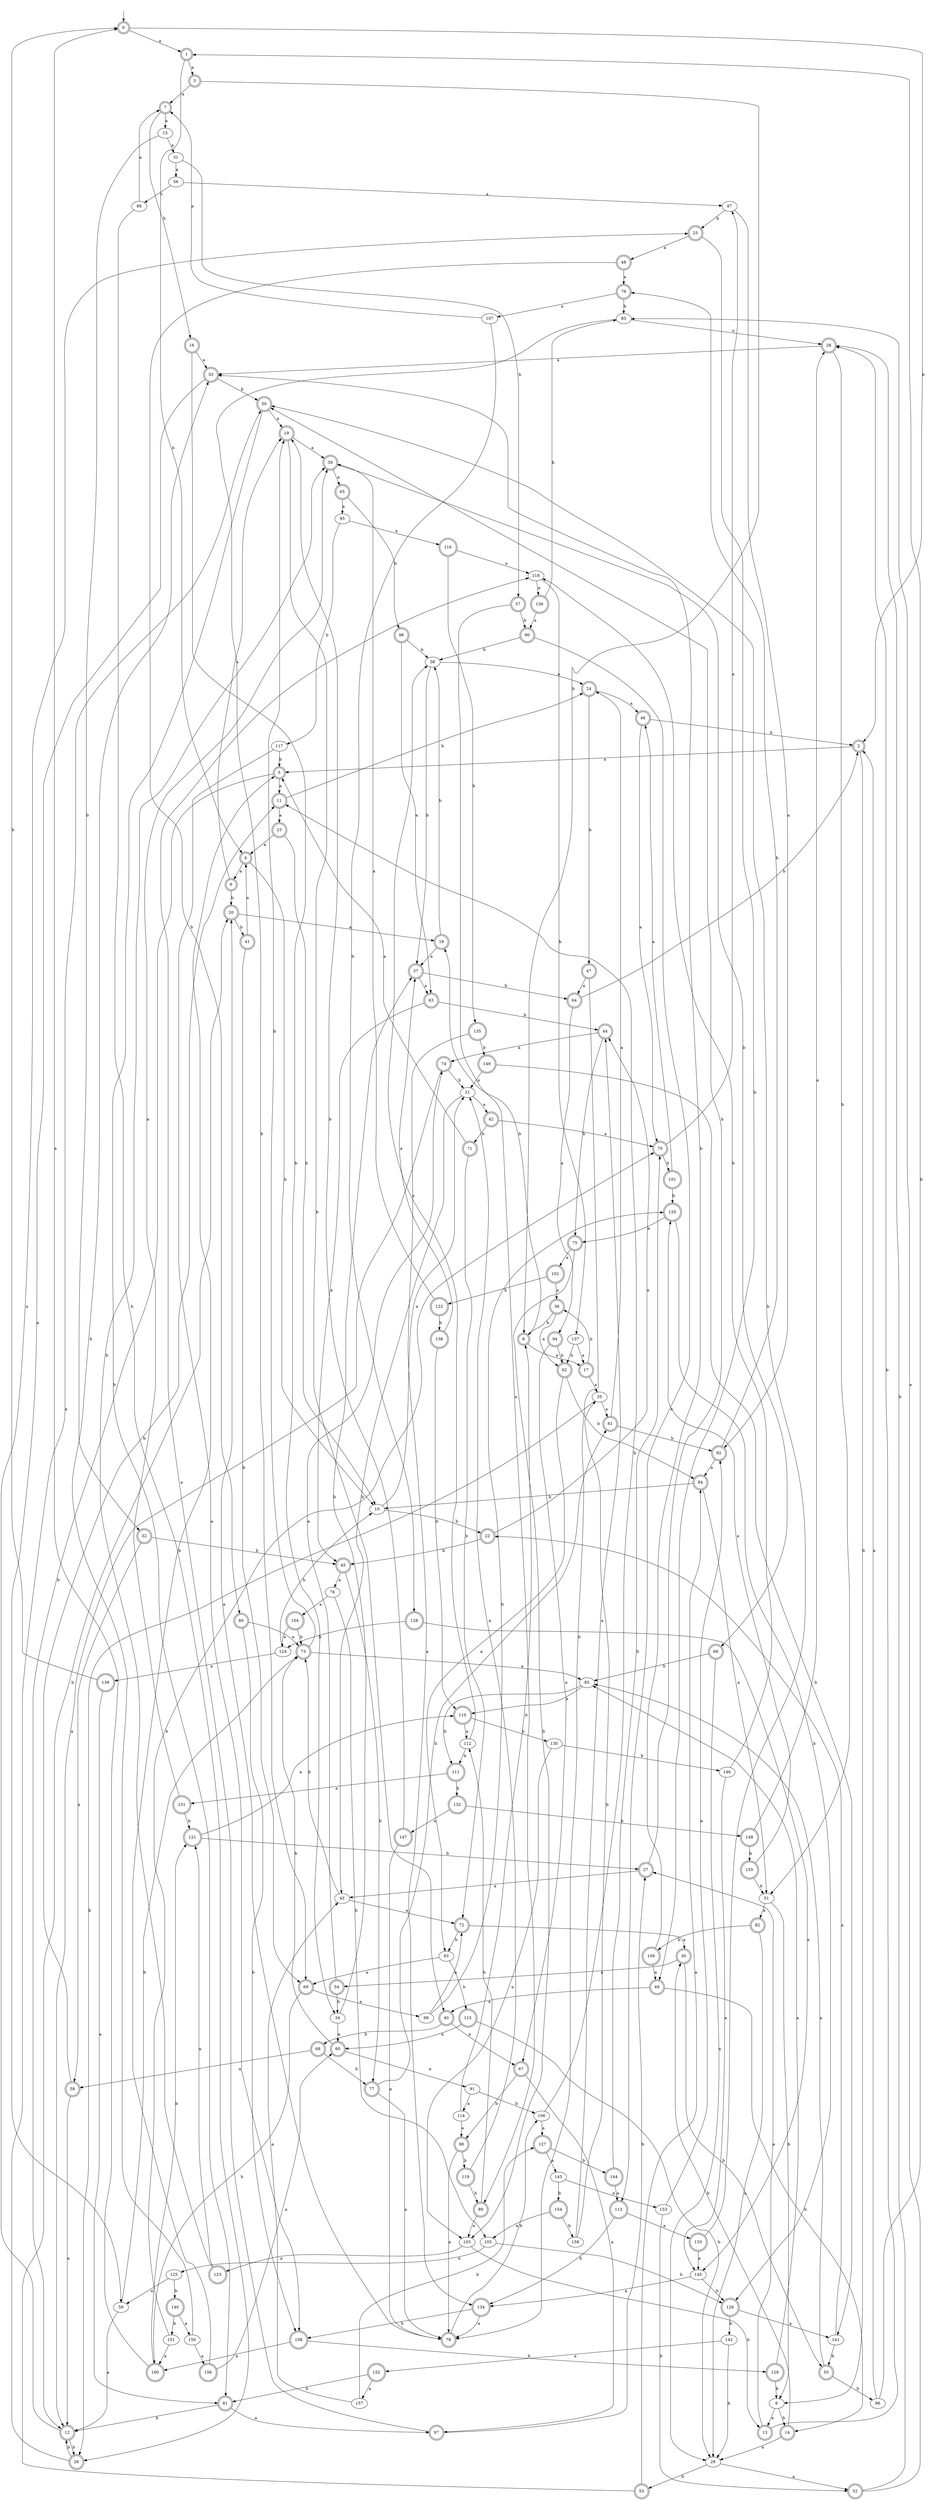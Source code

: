 digraph RandomDFA {
  __start0 [label="", shape=none];
  __start0 -> 0 [label=""];
  0 [shape=circle] [shape=doublecircle]
  0 -> 1 [label="a"]
  0 -> 2 [label="b"]
  1 [shape=doublecircle]
  1 -> 3 [label="a"]
  1 -> 4 [label="b"]
  2 [shape=doublecircle]
  2 -> 5 [label="a"]
  2 -> 6 [label="b"]
  3 [shape=doublecircle]
  3 -> 7 [label="a"]
  3 -> 8 [label="b"]
  4 [shape=doublecircle]
  4 -> 9 [label="a"]
  4 -> 10 [label="b"]
  5 [shape=doublecircle]
  5 -> 11 [label="a"]
  5 -> 12 [label="b"]
  6
  6 -> 13 [label="a"]
  6 -> 14 [label="b"]
  7 [shape=doublecircle]
  7 -> 15 [label="a"]
  7 -> 16 [label="b"]
  8 [shape=doublecircle]
  8 -> 17 [label="a"]
  8 -> 18 [label="b"]
  9 [shape=doublecircle]
  9 -> 19 [label="a"]
  9 -> 20 [label="b"]
  10
  10 -> 21 [label="a"]
  10 -> 22 [label="b"]
  11 [shape=doublecircle]
  11 -> 23 [label="a"]
  11 -> 24 [label="b"]
  12 [shape=doublecircle]
  12 -> 25 [label="a"]
  12 -> 26 [label="b"]
  13 [shape=doublecircle]
  13 -> 27 [label="a"]
  13 -> 28 [label="b"]
  14 [shape=doublecircle]
  14 -> 29 [label="a"]
  14 -> 30 [label="b"]
  15
  15 -> 31 [label="a"]
  15 -> 32 [label="b"]
  16 [shape=doublecircle]
  16 -> 33 [label="a"]
  16 -> 34 [label="b"]
  17 [shape=doublecircle]
  17 -> 35 [label="a"]
  17 -> 36 [label="b"]
  18 [shape=doublecircle]
  18 -> 37 [label="a"]
  18 -> 38 [label="b"]
  19 [shape=doublecircle]
  19 -> 39 [label="a"]
  19 -> 40 [label="b"]
  20 [shape=doublecircle]
  20 -> 18 [label="a"]
  20 -> 41 [label="b"]
  21
  21 -> 42 [label="a"]
  21 -> 43 [label="b"]
  22 [shape=doublecircle]
  22 -> 44 [label="a"]
  22 -> 45 [label="b"]
  23 [shape=doublecircle]
  23 -> 4 [label="a"]
  23 -> 10 [label="b"]
  24 [shape=doublecircle]
  24 -> 46 [label="a"]
  24 -> 47 [label="b"]
  25 [shape=doublecircle]
  25 -> 48 [label="a"]
  25 -> 49 [label="b"]
  26 [shape=doublecircle]
  26 -> 50 [label="a"]
  26 -> 12 [label="b"]
  27 [shape=doublecircle]
  27 -> 43 [label="a"]
  27 -> 50 [label="b"]
  28 [shape=doublecircle]
  28 -> 33 [label="a"]
  28 -> 51 [label="b"]
  29
  29 -> 52 [label="a"]
  29 -> 53 [label="b"]
  30 [shape=doublecircle]
  30 -> 54 [label="a"]
  30 -> 55 [label="b"]
  31
  31 -> 56 [label="a"]
  31 -> 57 [label="b"]
  32 [shape=doublecircle]
  32 -> 58 [label="a"]
  32 -> 45 [label="b"]
  33 [shape=doublecircle]
  33 -> 59 [label="a"]
  33 -> 50 [label="b"]
  34
  34 -> 60 [label="a"]
  34 -> 37 [label="b"]
  35
  35 -> 61 [label="a"]
  35 -> 26 [label="b"]
  36 [shape=doublecircle]
  36 -> 62 [label="a"]
  36 -> 8 [label="b"]
  37 [shape=doublecircle]
  37 -> 63 [label="a"]
  37 -> 64 [label="b"]
  38
  38 -> 24 [label="a"]
  38 -> 37 [label="b"]
  39 [shape=doublecircle]
  39 -> 65 [label="a"]
  39 -> 66 [label="b"]
  40 [shape=doublecircle]
  40 -> 67 [label="a"]
  40 -> 68 [label="b"]
  41 [shape=doublecircle]
  41 -> 4 [label="a"]
  41 -> 69 [label="b"]
  42 [shape=doublecircle]
  42 -> 70 [label="a"]
  42 -> 71 [label="b"]
  43
  43 -> 72 [label="a"]
  43 -> 73 [label="b"]
  44 [shape=doublecircle]
  44 -> 74 [label="a"]
  44 -> 75 [label="b"]
  45 [shape=doublecircle]
  45 -> 76 [label="a"]
  45 -> 77 [label="b"]
  46 [shape=doublecircle]
  46 -> 70 [label="a"]
  46 -> 2 [label="b"]
  47 [shape=doublecircle]
  47 -> 64 [label="a"]
  47 -> 78 [label="b"]
  48 [shape=doublecircle]
  48 -> 79 [label="a"]
  48 -> 80 [label="b"]
  49 [shape=doublecircle]
  49 -> 40 [label="a"]
  49 -> 14 [label="b"]
  50 [shape=doublecircle]
  50 -> 19 [label="a"]
  50 -> 81 [label="b"]
  51
  51 -> 82 [label="a"]
  51 -> 6 [label="b"]
  52 [shape=doublecircle]
  52 -> 83 [label="a"]
  52 -> 28 [label="b"]
  53 [shape=doublecircle]
  53 -> 84 [label="a"]
  53 -> 20 [label="b"]
  54 [shape=doublecircle]
  54 -> 74 [label="a"]
  54 -> 34 [label="b"]
  55 [shape=doublecircle]
  55 -> 85 [label="a"]
  55 -> 86 [label="b"]
  56
  56 -> 87 [label="a"]
  56 -> 88 [label="b"]
  57 [shape=doublecircle]
  57 -> 89 [label="a"]
  57 -> 90 [label="b"]
  58 [shape=doublecircle]
  58 -> 12 [label="a"]
  58 -> 11 [label="b"]
  59
  59 -> 12 [label="a"]
  59 -> 73 [label="b"]
  60 [shape=doublecircle]
  60 -> 91 [label="a"]
  60 -> 73 [label="b"]
  61 [shape=doublecircle]
  61 -> 24 [label="a"]
  61 -> 92 [label="b"]
  62 [shape=doublecircle]
  62 -> 93 [label="a"]
  62 -> 84 [label="b"]
  63 [shape=doublecircle]
  63 -> 45 [label="a"]
  63 -> 44 [label="b"]
  64 [shape=doublecircle]
  64 -> 94 [label="a"]
  64 -> 2 [label="b"]
  65 [shape=doublecircle]
  65 -> 95 [label="a"]
  65 -> 96 [label="b"]
  66 [shape=doublecircle]
  66 -> 29 [label="a"]
  66 -> 85 [label="b"]
  67 [shape=doublecircle]
  67 -> 97 [label="a"]
  67 -> 98 [label="b"]
  68 [shape=doublecircle]
  68 -> 58 [label="a"]
  68 -> 77 [label="b"]
  69 [shape=doublecircle]
  69 -> 99 [label="a"]
  69 -> 100 [label="b"]
  70 [shape=doublecircle]
  70 -> 87 [label="a"]
  70 -> 101 [label="b"]
  71 [shape=doublecircle]
  71 -> 5 [label="a"]
  71 -> 72 [label="b"]
  72 [shape=doublecircle]
  72 -> 30 [label="a"]
  72 -> 93 [label="b"]
  73 [shape=doublecircle]
  73 -> 85 [label="a"]
  73 -> 19 [label="b"]
  74 [shape=doublecircle]
  74 -> 12 [label="a"]
  74 -> 21 [label="b"]
  75 [shape=doublecircle]
  75 -> 102 [label="a"]
  75 -> 103 [label="b"]
  76
  76 -> 104 [label="a"]
  76 -> 105 [label="b"]
  77 [shape=doublecircle]
  77 -> 78 [label="a"]
  77 -> 61 [label="b"]
  78 [shape=doublecircle]
  78 -> 20 [label="a"]
  78 -> 106 [label="b"]
  79 [shape=doublecircle]
  79 -> 107 [label="a"]
  79 -> 83 [label="b"]
  80 [shape=doublecircle]
  80 -> 73 [label="a"]
  80 -> 108 [label="b"]
  81 [shape=doublecircle]
  81 -> 97 [label="a"]
  81 -> 12 [label="b"]
  82 [shape=doublecircle]
  82 -> 29 [label="a"]
  82 -> 109 [label="b"]
  83
  83 -> 28 [label="a"]
  83 -> 69 [label="b"]
  84 [shape=doublecircle]
  84 -> 51 [label="a"]
  84 -> 10 [label="b"]
  85
  85 -> 110 [label="a"]
  85 -> 111 [label="b"]
  86
  86 -> 2 [label="a"]
  86 -> 1 [label="b"]
  87
  87 -> 92 [label="a"]
  87 -> 25 [label="b"]
  88
  88 -> 7 [label="a"]
  88 -> 26 [label="b"]
  89 [shape=doublecircle]
  89 -> 103 [label="a"]
  89 -> 112 [label="b"]
  90 [shape=doublecircle]
  90 -> 113 [label="a"]
  90 -> 38 [label="b"]
  91
  91 -> 114 [label="a"]
  91 -> 106 [label="b"]
  92 [shape=doublecircle]
  92 -> 84 [label="a"]
  92 -> 79 [label="b"]
  93
  93 -> 69 [label="a"]
  93 -> 115 [label="b"]
  94 [shape=doublecircle]
  94 -> 67 [label="a"]
  94 -> 62 [label="b"]
  95
  95 -> 116 [label="a"]
  95 -> 117 [label="b"]
  96 [shape=doublecircle]
  96 -> 63 [label="a"]
  96 -> 38 [label="b"]
  97 [shape=doublecircle]
  97 -> 118 [label="a"]
  97 -> 27 [label="b"]
  98 [shape=doublecircle]
  98 -> 78 [label="a"]
  98 -> 119 [label="b"]
  99
  99 -> 72 [label="a"]
  99 -> 120 [label="b"]
  100 [shape=doublecircle]
  100 -> 0 [label="a"]
  100 -> 121 [label="b"]
  101 [shape=doublecircle]
  101 -> 46 [label="a"]
  101 -> 120 [label="b"]
  102 [shape=doublecircle]
  102 -> 36 [label="a"]
  102 -> 122 [label="b"]
  103
  103 -> 123 [label="a"]
  103 -> 13 [label="b"]
  104 [shape=doublecircle]
  104 -> 124 [label="a"]
  104 -> 73 [label="b"]
  105
  105 -> 125 [label="a"]
  105 -> 126 [label="b"]
  106
  106 -> 127 [label="a"]
  106 -> 11 [label="b"]
  107
  107 -> 7 [label="a"]
  107 -> 128 [label="b"]
  108 [shape=doublecircle]
  108 -> 100 [label="a"]
  108 -> 129 [label="b"]
  109 [shape=doublecircle]
  109 -> 49 [label="a"]
  109 -> 33 [label="b"]
  110 [shape=doublecircle]
  110 -> 112 [label="a"]
  110 -> 130 [label="b"]
  111 [shape=doublecircle]
  111 -> 131 [label="a"]
  111 -> 132 [label="b"]
  112
  112 -> 38 [label="a"]
  112 -> 111 [label="b"]
  113 [shape=doublecircle]
  113 -> 133 [label="a"]
  113 -> 134 [label="b"]
  114
  114 -> 98 [label="a"]
  114 -> 8 [label="b"]
  115 [shape=doublecircle]
  115 -> 60 [label="a"]
  115 -> 29 [label="b"]
  116 [shape=doublecircle]
  116 -> 118 [label="a"]
  116 -> 135 [label="b"]
  117
  117 -> 108 [label="a"]
  117 -> 5 [label="b"]
  118
  118 -> 136 [label="a"]
  118 -> 137 [label="b"]
  119 [shape=doublecircle]
  119 -> 21 [label="a"]
  119 -> 89 [label="b"]
  120 [shape=doublecircle]
  120 -> 75 [label="a"]
  120 -> 126 [label="b"]
  121 [shape=doublecircle]
  121 -> 110 [label="a"]
  121 -> 27 [label="b"]
  122 [shape=doublecircle]
  122 -> 39 [label="a"]
  122 -> 138 [label="b"]
  123 [shape=doublecircle]
  123 -> 121 [label="a"]
  123 -> 39 [label="b"]
  124
  124 -> 139 [label="a"]
  124 -> 10 [label="b"]
  125
  125 -> 59 [label="a"]
  125 -> 140 [label="b"]
  126 [shape=doublecircle]
  126 -> 141 [label="a"]
  126 -> 142 [label="b"]
  127 [shape=doublecircle]
  127 -> 143 [label="a"]
  127 -> 144 [label="b"]
  128 [shape=doublecircle]
  128 -> 145 [label="a"]
  128 -> 124 [label="b"]
  129 [shape=doublecircle]
  129 -> 85 [label="a"]
  129 -> 6 [label="b"]
  130
  130 -> 103 [label="a"]
  130 -> 146 [label="b"]
  131 [shape=doublecircle]
  131 -> 39 [label="a"]
  131 -> 121 [label="b"]
  132 [shape=doublecircle]
  132 -> 147 [label="a"]
  132 -> 148 [label="b"]
  133 [shape=doublecircle]
  133 -> 145 [label="a"]
  133 -> 50 [label="b"]
  134 [shape=doublecircle]
  134 -> 78 [label="a"]
  134 -> 108 [label="b"]
  135 [shape=doublecircle]
  135 -> 134 [label="a"]
  135 -> 149 [label="b"]
  136 [shape=doublecircle]
  136 -> 90 [label="a"]
  136 -> 83 [label="b"]
  137
  137 -> 17 [label="a"]
  137 -> 62 [label="b"]
  138 [shape=doublecircle]
  138 -> 37 [label="a"]
  138 -> 110 [label="b"]
  139 [shape=doublecircle]
  139 -> 81 [label="a"]
  139 -> 0 [label="b"]
  140 [shape=doublecircle]
  140 -> 150 [label="a"]
  140 -> 151 [label="b"]
  141
  141 -> 22 [label="a"]
  141 -> 55 [label="b"]
  142
  142 -> 152 [label="a"]
  142 -> 29 [label="b"]
  143
  143 -> 153 [label="a"]
  143 -> 154 [label="b"]
  144 [shape=doublecircle]
  144 -> 113 [label="a"]
  144 -> 70 [label="b"]
  145
  145 -> 134 [label="a"]
  145 -> 126 [label="b"]
  146
  146 -> 145 [label="a"]
  146 -> 118 [label="b"]
  147 [shape=doublecircle]
  147 -> 78 [label="a"]
  147 -> 19 [label="b"]
  148 [shape=doublecircle]
  148 -> 28 [label="a"]
  148 -> 155 [label="b"]
  149 [shape=doublecircle]
  149 -> 21 [label="a"]
  149 -> 141 [label="b"]
  150
  150 -> 156 [label="a"]
  150 -> 33 [label="b"]
  151
  151 -> 100 [label="a"]
  151 -> 70 [label="b"]
  152 [shape=doublecircle]
  152 -> 157 [label="a"]
  152 -> 81 [label="b"]
  153
  153 -> 92 [label="a"]
  153 -> 52 [label="b"]
  154 [shape=doublecircle]
  154 -> 105 [label="a"]
  154 -> 158 [label="b"]
  155 [shape=doublecircle]
  155 -> 120 [label="a"]
  155 -> 51 [label="b"]
  156 [shape=doublecircle]
  156 -> 60 [label="a"]
  156 -> 5 [label="b"]
  157
  157 -> 43 [label="a"]
  157 -> 127 [label="b"]
  158
  158 -> 44 [label="a"]
  158 -> 35 [label="b"]
}
